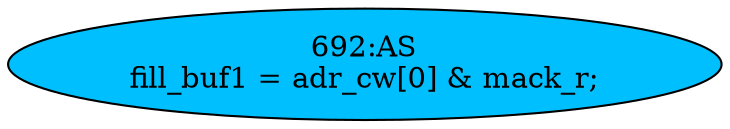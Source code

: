 strict digraph "" {
	node [label="\N"];
	"692:AS"	 [ast="<pyverilog.vparser.ast.Assign object at 0x7fa020e2fcd0>",
		def_var="['fill_buf1']",
		fillcolor=deepskyblue,
		label="692:AS
fill_buf1 = adr_cw[0] & mack_r;",
		statements="[]",
		style=filled,
		typ=Assign,
		use_var="['adr_cw', 'mack_r']"];
}
